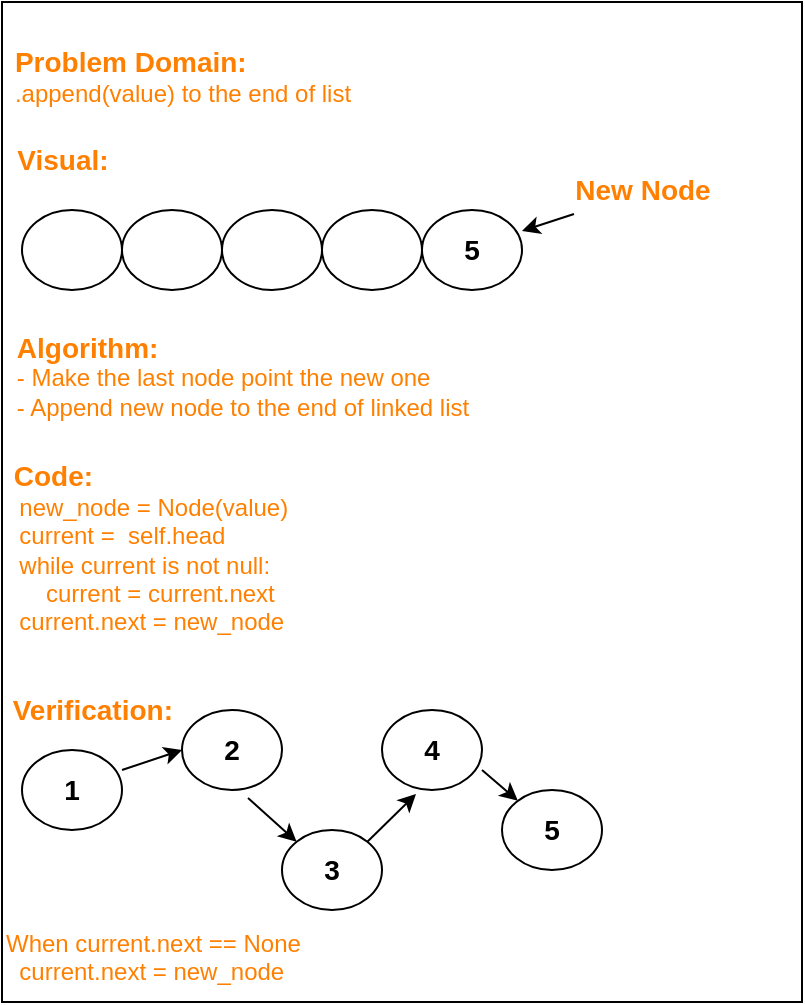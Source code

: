 <mxfile version="13.10.0" type="embed">
    <diagram id="9do1BrpKmNsF5flxeO1V" name="Page-1">
        <mxGraphModel dx="1173" dy="790" grid="1" gridSize="10" guides="1" tooltips="1" connect="1" arrows="1" fold="1" page="1" pageScale="1" pageWidth="850" pageHeight="1400" math="0" shadow="0">
            <root>
                <mxCell id="0"/>
                <mxCell id="1" parent="0"/>
                <mxCell id="2" value="&lt;font color=&quot;#ff8000&quot;&gt;&lt;span style=&quot;font-weight: bold ; font-size: 14px&quot;&gt;&amp;nbsp;&lt;/span&gt;&lt;br&gt;&lt;br&gt;&lt;br&gt;&lt;br&gt;&lt;br&gt;&lt;br&gt;&lt;br&gt;&lt;span style=&quot;font-weight: bold ; font-size: 14px&quot;&gt;&lt;br&gt;&lt;br&gt;&lt;br&gt;&lt;br&gt;&lt;br&gt;&lt;br&gt;&lt;br&gt;&amp;nbsp;Code:&lt;/span&gt;&lt;br&gt;&lt;font style=&quot;font-size: 12px&quot;&gt;&amp;nbsp; new_node = Node(value)&lt;br&gt;&lt;/font&gt;&amp;nbsp; current =&amp;nbsp; self.head&lt;br&gt;&amp;nbsp; while current is not null:&lt;br&gt;&amp;nbsp; &amp;nbsp; &amp;nbsp; current = current.next&lt;br&gt;&amp;nbsp; current.next = new_node&lt;br&gt;&lt;br&gt;&lt;br&gt;&amp;nbsp;&lt;font style=&quot;font-size: 14px&quot;&gt;&lt;b&gt;Verification:&lt;br&gt;&lt;/b&gt;&lt;/font&gt;&lt;br&gt;&lt;br&gt;&lt;br&gt;&lt;br&gt;&lt;br&gt;&lt;br&gt;&lt;br&gt;When current.next == None&lt;br&gt;&amp;nbsp; current.next = new_node&lt;br&gt;&lt;/font&gt;" style="whiteSpace=wrap;html=1;align=left;" vertex="1" parent="1">
                    <mxGeometry x="40" y="36" width="400" height="500" as="geometry"/>
                </mxCell>
                <mxCell id="3" value="&lt;div style=&quot;text-align: left&quot;&gt;&lt;b style=&quot;font-size: 14px&quot;&gt;&lt;font color=&quot;#ff8000&quot;&gt;Problem Domain:&lt;/font&gt;&lt;/b&gt;&lt;/div&gt;&lt;font&gt;&lt;font color=&quot;#ff8000&quot;&gt;&lt;font style=&quot;font-size: 12px&quot;&gt;.append(value) to the end of list&lt;/font&gt;&lt;br&gt;&lt;/font&gt;&lt;br&gt;&lt;/font&gt;" style="text;html=1;resizable=0;autosize=1;align=center;verticalAlign=middle;points=[];fillColor=none;strokeColor=none;rounded=0;" vertex="1" parent="1">
                    <mxGeometry x="40" y="55" width="180" height="50" as="geometry"/>
                </mxCell>
                <mxCell id="5" value="&lt;font style=&quot;font-size: 14px&quot; color=&quot;#ff8000&quot;&gt;&lt;b&gt;Visual:&lt;/b&gt;&lt;/font&gt;" style="text;html=1;resizable=0;autosize=1;align=center;verticalAlign=middle;points=[];fillColor=none;strokeColor=none;rounded=0;" vertex="1" parent="1">
                    <mxGeometry x="40" y="105" width="60" height="20" as="geometry"/>
                </mxCell>
                <mxCell id="6" value="" style="ellipse;whiteSpace=wrap;html=1;" vertex="1" parent="1">
                    <mxGeometry x="50" y="140" width="50" height="40" as="geometry"/>
                </mxCell>
                <mxCell id="7" value="" style="ellipse;whiteSpace=wrap;html=1;" vertex="1" parent="1">
                    <mxGeometry x="100" y="140" width="50" height="40" as="geometry"/>
                </mxCell>
                <mxCell id="8" value="" style="ellipse;whiteSpace=wrap;html=1;" vertex="1" parent="1">
                    <mxGeometry x="150" y="140" width="50" height="40" as="geometry"/>
                </mxCell>
                <mxCell id="9" value="" style="ellipse;whiteSpace=wrap;html=1;" vertex="1" parent="1">
                    <mxGeometry x="200" y="140" width="50" height="40" as="geometry"/>
                </mxCell>
                <mxCell id="10" value="&lt;span style=&quot;font-size: 14px&quot;&gt;&lt;b&gt;5&lt;/b&gt;&lt;/span&gt;" style="ellipse;whiteSpace=wrap;html=1;" vertex="1" parent="1">
                    <mxGeometry x="250" y="140" width="50" height="40" as="geometry"/>
                </mxCell>
                <mxCell id="11" value="&lt;font style=&quot;font-size: 14px&quot; color=&quot;#ff8000&quot;&gt;&lt;b&gt;New Node&lt;/b&gt;&lt;/font&gt;" style="text;html=1;resizable=0;autosize=1;align=center;verticalAlign=middle;points=[];fillColor=none;strokeColor=none;rounded=0;" vertex="1" parent="1">
                    <mxGeometry x="320" y="120" width="80" height="20" as="geometry"/>
                </mxCell>
                <mxCell id="12" value="" style="endArrow=classic;html=1;entryX=0.65;entryY=0.229;entryDx=0;entryDy=0;entryPerimeter=0;exitX=0.075;exitY=1.1;exitDx=0;exitDy=0;exitPerimeter=0;" edge="1" parent="1" source="11" target="2">
                    <mxGeometry width="50" height="50" relative="1" as="geometry">
                        <mxPoint x="300" y="140" as="sourcePoint"/>
                        <mxPoint x="320" y="90" as="targetPoint"/>
                    </mxGeometry>
                </mxCell>
                <mxCell id="13" value="&lt;div style=&quot;text-align: left&quot;&gt;&lt;span style=&quot;font-size: 14px ; font-weight: bold&quot;&gt;Algorithm:&lt;/span&gt;&lt;/div&gt;&lt;font&gt;&lt;div style=&quot;text-align: left&quot;&gt;&lt;span&gt;- Make the last node point the new one&lt;/span&gt;&lt;/div&gt;&lt;div style=&quot;text-align: left&quot;&gt;&lt;span&gt;- Append new node to the end of linked list&lt;/span&gt;&lt;/div&gt;&lt;div style=&quot;text-align: left&quot;&gt;&lt;span&gt;&lt;br&gt;&lt;/span&gt;&lt;/div&gt;&lt;/font&gt;" style="text;html=1;resizable=0;autosize=1;align=center;verticalAlign=middle;points=[];fillColor=none;strokeColor=none;rounded=0;fontColor=#FF8000;" vertex="1" parent="1">
                    <mxGeometry x="40" y="200" width="240" height="60" as="geometry"/>
                </mxCell>
                <mxCell id="14" value="&lt;font style=&quot;font-size: 14px&quot;&gt;&lt;b&gt;1&lt;/b&gt;&lt;/font&gt;" style="ellipse;whiteSpace=wrap;html=1;" vertex="1" parent="1">
                    <mxGeometry x="50" y="410" width="50" height="40" as="geometry"/>
                </mxCell>
                <mxCell id="15" value="&lt;font style=&quot;font-size: 14px&quot;&gt;&lt;b&gt;2&lt;/b&gt;&lt;/font&gt;" style="ellipse;whiteSpace=wrap;html=1;" vertex="1" parent="1">
                    <mxGeometry x="130" y="390" width="50" height="40" as="geometry"/>
                </mxCell>
                <mxCell id="16" value="&lt;b&gt;&lt;font style=&quot;font-size: 14px&quot;&gt;3&lt;/font&gt;&lt;/b&gt;" style="ellipse;whiteSpace=wrap;html=1;" vertex="1" parent="1">
                    <mxGeometry x="180" y="450" width="50" height="40" as="geometry"/>
                </mxCell>
                <mxCell id="17" value="&lt;b&gt;&lt;font style=&quot;font-size: 14px&quot;&gt;4&lt;/font&gt;&lt;/b&gt;" style="ellipse;whiteSpace=wrap;html=1;" vertex="1" parent="1">
                    <mxGeometry x="230" y="390" width="50" height="40" as="geometry"/>
                </mxCell>
                <mxCell id="18" value="&lt;b&gt;&lt;font style=&quot;font-size: 14px&quot;&gt;5&lt;/font&gt;&lt;/b&gt;" style="ellipse;whiteSpace=wrap;html=1;" vertex="1" parent="1">
                    <mxGeometry x="290" y="430" width="50" height="40" as="geometry"/>
                </mxCell>
                <mxCell id="20" value="" style="endArrow=classic;html=1;fontColor=#FF8000;entryX=0;entryY=0.5;entryDx=0;entryDy=0;" edge="1" parent="1" target="15">
                    <mxGeometry width="50" height="50" relative="1" as="geometry">
                        <mxPoint x="100" y="420" as="sourcePoint"/>
                        <mxPoint x="150" y="370" as="targetPoint"/>
                    </mxGeometry>
                </mxCell>
                <mxCell id="21" value="" style="endArrow=classic;html=1;fontColor=#FF8000;entryX=0;entryY=0;entryDx=0;entryDy=0;exitX=0.66;exitY=1.1;exitDx=0;exitDy=0;exitPerimeter=0;" edge="1" parent="1" source="15" target="16">
                    <mxGeometry width="50" height="50" relative="1" as="geometry">
                        <mxPoint x="180" y="420" as="sourcePoint"/>
                        <mxPoint x="230" y="370" as="targetPoint"/>
                    </mxGeometry>
                </mxCell>
                <mxCell id="22" value="" style="endArrow=classic;html=1;fontColor=#FF8000;entryX=0.34;entryY=1.05;entryDx=0;entryDy=0;entryPerimeter=0;exitX=1;exitY=0;exitDx=0;exitDy=0;" edge="1" parent="1" source="16" target="17">
                    <mxGeometry width="50" height="50" relative="1" as="geometry">
                        <mxPoint x="230" y="450" as="sourcePoint"/>
                        <mxPoint x="280" y="400" as="targetPoint"/>
                    </mxGeometry>
                </mxCell>
                <mxCell id="23" value="" style="endArrow=classic;html=1;fontColor=#FF8000;" edge="1" parent="1" target="18">
                    <mxGeometry width="50" height="50" relative="1" as="geometry">
                        <mxPoint x="280" y="420" as="sourcePoint"/>
                        <mxPoint x="330" y="370" as="targetPoint"/>
                    </mxGeometry>
                </mxCell>
            </root>
        </mxGraphModel>
    </diagram>
</mxfile>